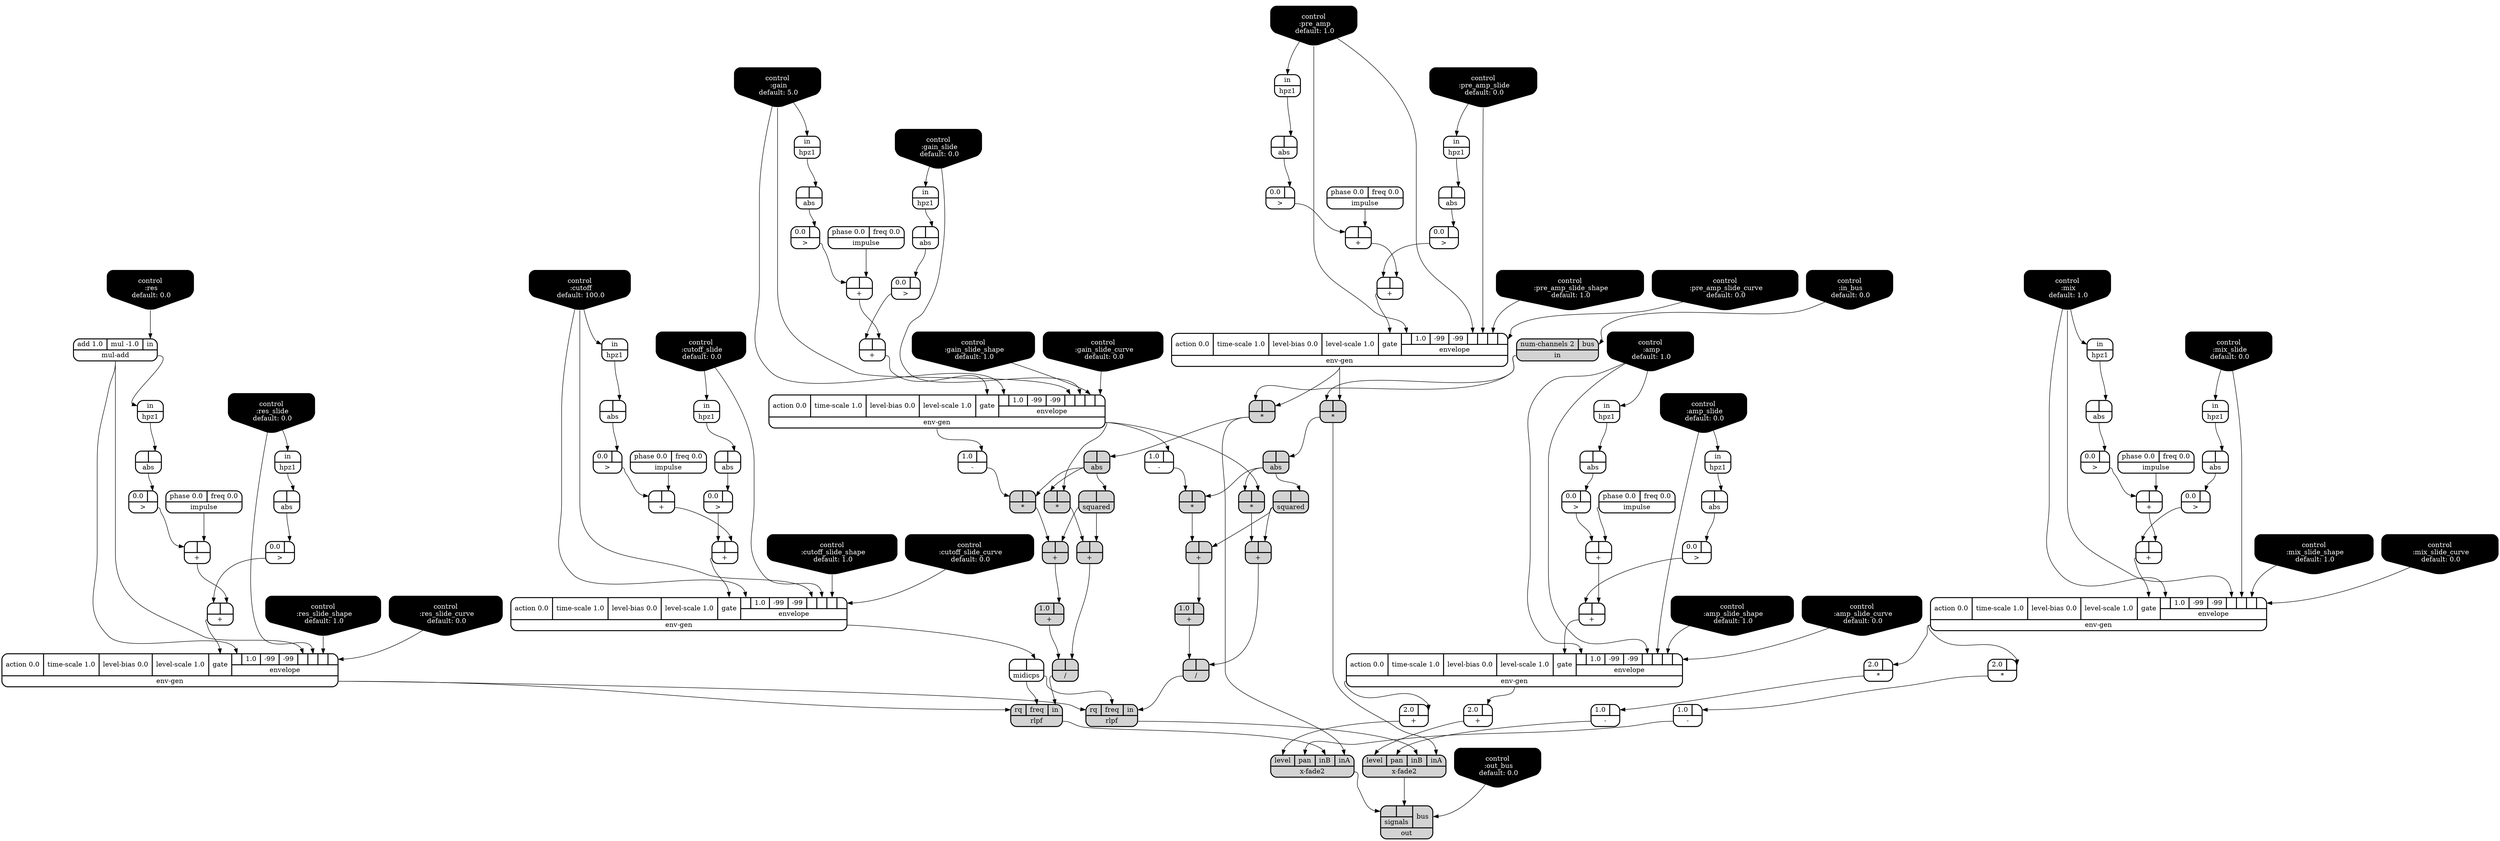 digraph synthdef {
46 [label = "{{ <b> |<a> } |<__UG_NAME__>* }" style="filled, bold, rounded"  shape=record rankdir=LR];
48 [label = "{{ <b> |<a> } |<__UG_NAME__>* }" style="filled, bold, rounded"  shape=record rankdir=LR];
57 [label = "{{ <b> |<a> } |<__UG_NAME__>* }" style="filled, bold, rounded"  shape=record rankdir=LR];
60 [label = "{{ <b> |<a> } |<__UG_NAME__>* }" style="filled, bold, rounded"  shape=record rankdir=LR];
94 [label = "{{ <b> 2.0|<a> } |<__UG_NAME__>* }" style="bold, rounded" shape=record rankdir=LR];
107 [label = "{{ <b> |<a> } |<__UG_NAME__>* }" style="filled, bold, rounded"  shape=record rankdir=LR];
110 [label = "{{ <b> |<a> } |<__UG_NAME__>* }" style="filled, bold, rounded"  shape=record rankdir=LR];
115 [label = "{{ <b> 2.0|<a> } |<__UG_NAME__>* }" style="bold, rounded" shape=record rankdir=LR];
39 [label = "{{ <b> |<a> } |<__UG_NAME__>+ }" style="bold, rounded" shape=record rankdir=LR];
43 [label = "{{ <b> |<a> } |<__UG_NAME__>+ }" style="bold, rounded" shape=record rankdir=LR];
53 [label = "{{ <b> |<a> } |<__UG_NAME__>+ }" style="bold, rounded" shape=record rankdir=LR];
55 [label = "{{ <b> |<a> } |<__UG_NAME__>+ }" style="bold, rounded" shape=record rankdir=LR];
58 [label = "{{ <b> |<a> } |<__UG_NAME__>+ }" style="filled, bold, rounded"  shape=record rankdir=LR];
61 [label = "{{ <b> |<a> } |<__UG_NAME__>+ }" style="filled, bold, rounded"  shape=record rankdir=LR];
62 [label = "{{ <b> 1.0|<a> } |<__UG_NAME__>+ }" style="filled, bold, rounded"  shape=record rankdir=LR];
68 [label = "{{ <b> |<a> } |<__UG_NAME__>+ }" style="bold, rounded" shape=record rankdir=LR];
72 [label = "{{ <b> |<a> } |<__UG_NAME__>+ }" style="bold, rounded" shape=record rankdir=LR];
78 [label = "{{ <b> |<a> } |<__UG_NAME__>+ }" style="bold, rounded" shape=record rankdir=LR];
82 [label = "{{ <b> |<a> } |<__UG_NAME__>+ }" style="bold, rounded" shape=record rankdir=LR];
88 [label = "{{ <b> |<a> } |<__UG_NAME__>+ }" style="bold, rounded" shape=record rankdir=LR];
92 [label = "{{ <b> |<a> } |<__UG_NAME__>+ }" style="bold, rounded" shape=record rankdir=LR];
100 [label = "{{ <b> |<a> } |<__UG_NAME__>+ }" style="bold, rounded" shape=record rankdir=LR];
102 [label = "{{ <b> |<a> } |<__UG_NAME__>+ }" style="bold, rounded" shape=record rankdir=LR];
104 [label = "{{ <b> 2.0|<a> } |<__UG_NAME__>+ }" style="bold, rounded" shape=record rankdir=LR];
108 [label = "{{ <b> |<a> } |<__UG_NAME__>+ }" style="filled, bold, rounded"  shape=record rankdir=LR];
111 [label = "{{ <b> |<a> } |<__UG_NAME__>+ }" style="filled, bold, rounded"  shape=record rankdir=LR];
112 [label = "{{ <b> 1.0|<a> } |<__UG_NAME__>+ }" style="filled, bold, rounded"  shape=record rankdir=LR];
117 [label = "{{ <b> 2.0|<a> } |<__UG_NAME__>+ }" style="bold, rounded" shape=record rankdir=LR];
59 [label = "{{ <b> 1.0|<a> } |<__UG_NAME__>- }" style="bold, rounded" shape=record rankdir=LR];
95 [label = "{{ <b> 1.0|<a> } |<__UG_NAME__>- }" style="bold, rounded" shape=record rankdir=LR];
109 [label = "{{ <b> 1.0|<a> } |<__UG_NAME__>- }" style="bold, rounded" shape=record rankdir=LR];
116 [label = "{{ <b> 1.0|<a> } |<__UG_NAME__>- }" style="bold, rounded" shape=record rankdir=LR];
63 [label = "{{ <b> |<a> } |<__UG_NAME__>/ }" style="filled, bold, rounded"  shape=record rankdir=LR];
113 [label = "{{ <b> |<a> } |<__UG_NAME__>/ }" style="filled, bold, rounded"  shape=record rankdir=LR];
38 [label = "{{ <b> 0.0|<a> } |<__UG_NAME__>\> }" style="bold, rounded" shape=record rankdir=LR];
42 [label = "{{ <b> 0.0|<a> } |<__UG_NAME__>\> }" style="bold, rounded" shape=record rankdir=LR];
52 [label = "{{ <b> 0.0|<a> } |<__UG_NAME__>\> }" style="bold, rounded" shape=record rankdir=LR];
54 [label = "{{ <b> 0.0|<a> } |<__UG_NAME__>\> }" style="bold, rounded" shape=record rankdir=LR];
67 [label = "{{ <b> 0.0|<a> } |<__UG_NAME__>\> }" style="bold, rounded" shape=record rankdir=LR];
71 [label = "{{ <b> 0.0|<a> } |<__UG_NAME__>\> }" style="bold, rounded" shape=record rankdir=LR];
77 [label = "{{ <b> 0.0|<a> } |<__UG_NAME__>\> }" style="bold, rounded" shape=record rankdir=LR];
81 [label = "{{ <b> 0.0|<a> } |<__UG_NAME__>\> }" style="bold, rounded" shape=record rankdir=LR];
87 [label = "{{ <b> 0.0|<a> } |<__UG_NAME__>\> }" style="bold, rounded" shape=record rankdir=LR];
91 [label = "{{ <b> 0.0|<a> } |<__UG_NAME__>\> }" style="bold, rounded" shape=record rankdir=LR];
99 [label = "{{ <b> 0.0|<a> } |<__UG_NAME__>\> }" style="bold, rounded" shape=record rankdir=LR];
101 [label = "{{ <b> 0.0|<a> } |<__UG_NAME__>\> }" style="bold, rounded" shape=record rankdir=LR];
27 [label = "{{ <b> |<a> } |<__UG_NAME__>abs }" style="bold, rounded" shape=record rankdir=LR];
29 [label = "{{ <b> |<a> } |<__UG_NAME__>abs }" style="bold, rounded" shape=record rankdir=LR];
31 [label = "{{ <b> |<a> } |<__UG_NAME__>abs }" style="bold, rounded" shape=record rankdir=LR];
37 [label = "{{ <b> |<a> } |<__UG_NAME__>abs }" style="bold, rounded" shape=record rankdir=LR];
41 [label = "{{ <b> |<a> } |<__UG_NAME__>abs }" style="bold, rounded" shape=record rankdir=LR];
47 [label = "{{ <b> |<a> } |<__UG_NAME__>abs }" style="filled, bold, rounded"  shape=record rankdir=LR];
49 [label = "{{ <b> |<a> } |<__UG_NAME__>abs }" style="filled, bold, rounded"  shape=record rankdir=LR];
66 [label = "{{ <b> |<a> } |<__UG_NAME__>abs }" style="bold, rounded" shape=record rankdir=LR];
70 [label = "{{ <b> |<a> } |<__UG_NAME__>abs }" style="bold, rounded" shape=record rankdir=LR];
76 [label = "{{ <b> |<a> } |<__UG_NAME__>abs }" style="bold, rounded" shape=record rankdir=LR];
80 [label = "{{ <b> |<a> } |<__UG_NAME__>abs }" style="bold, rounded" shape=record rankdir=LR];
86 [label = "{{ <b> |<a> } |<__UG_NAME__>abs }" style="bold, rounded" shape=record rankdir=LR];
90 [label = "{{ <b> |<a> } |<__UG_NAME__>abs }" style="bold, rounded" shape=record rankdir=LR];
98 [label = "{{ <b> |<a> } |<__UG_NAME__>abs }" style="bold, rounded" shape=record rankdir=LR];
0 [label = "control
 :amp
 default: 1.0" shape=invhouse style="rounded, filled, bold" fillcolor=black fontcolor=white ]; 
1 [label = "control
 :amp_slide
 default: 0.0" shape=invhouse style="rounded, filled, bold" fillcolor=black fontcolor=white ]; 
2 [label = "control
 :amp_slide_shape
 default: 1.0" shape=invhouse style="rounded, filled, bold" fillcolor=black fontcolor=white ]; 
3 [label = "control
 :amp_slide_curve
 default: 0.0" shape=invhouse style="rounded, filled, bold" fillcolor=black fontcolor=white ]; 
4 [label = "control
 :mix
 default: 1.0" shape=invhouse style="rounded, filled, bold" fillcolor=black fontcolor=white ]; 
5 [label = "control
 :mix_slide
 default: 0.0" shape=invhouse style="rounded, filled, bold" fillcolor=black fontcolor=white ]; 
6 [label = "control
 :mix_slide_shape
 default: 1.0" shape=invhouse style="rounded, filled, bold" fillcolor=black fontcolor=white ]; 
7 [label = "control
 :mix_slide_curve
 default: 0.0" shape=invhouse style="rounded, filled, bold" fillcolor=black fontcolor=white ]; 
8 [label = "control
 :pre_amp
 default: 1.0" shape=invhouse style="rounded, filled, bold" fillcolor=black fontcolor=white ]; 
9 [label = "control
 :pre_amp_slide
 default: 0.0" shape=invhouse style="rounded, filled, bold" fillcolor=black fontcolor=white ]; 
10 [label = "control
 :pre_amp_slide_shape
 default: 1.0" shape=invhouse style="rounded, filled, bold" fillcolor=black fontcolor=white ]; 
11 [label = "control
 :pre_amp_slide_curve
 default: 0.0" shape=invhouse style="rounded, filled, bold" fillcolor=black fontcolor=white ]; 
12 [label = "control
 :gain
 default: 5.0" shape=invhouse style="rounded, filled, bold" fillcolor=black fontcolor=white ]; 
13 [label = "control
 :gain_slide
 default: 0.0" shape=invhouse style="rounded, filled, bold" fillcolor=black fontcolor=white ]; 
14 [label = "control
 :gain_slide_shape
 default: 1.0" shape=invhouse style="rounded, filled, bold" fillcolor=black fontcolor=white ]; 
15 [label = "control
 :gain_slide_curve
 default: 0.0" shape=invhouse style="rounded, filled, bold" fillcolor=black fontcolor=white ]; 
16 [label = "control
 :cutoff
 default: 100.0" shape=invhouse style="rounded, filled, bold" fillcolor=black fontcolor=white ]; 
17 [label = "control
 :cutoff_slide
 default: 0.0" shape=invhouse style="rounded, filled, bold" fillcolor=black fontcolor=white ]; 
18 [label = "control
 :cutoff_slide_shape
 default: 1.0" shape=invhouse style="rounded, filled, bold" fillcolor=black fontcolor=white ]; 
19 [label = "control
 :cutoff_slide_curve
 default: 0.0" shape=invhouse style="rounded, filled, bold" fillcolor=black fontcolor=white ]; 
20 [label = "control
 :res
 default: 0.0" shape=invhouse style="rounded, filled, bold" fillcolor=black fontcolor=white ]; 
21 [label = "control
 :res_slide
 default: 0.0" shape=invhouse style="rounded, filled, bold" fillcolor=black fontcolor=white ]; 
22 [label = "control
 :res_slide_shape
 default: 1.0" shape=invhouse style="rounded, filled, bold" fillcolor=black fontcolor=white ]; 
23 [label = "control
 :res_slide_curve
 default: 0.0" shape=invhouse style="rounded, filled, bold" fillcolor=black fontcolor=white ]; 
24 [label = "control
 :in_bus
 default: 0.0" shape=invhouse style="rounded, filled, bold" fillcolor=black fontcolor=white ]; 
25 [label = "control
 :out_bus
 default: 0.0" shape=invhouse style="rounded, filled, bold" fillcolor=black fontcolor=white ]; 
44 [label = "{{ <action> action 0.0|<time____scale> time-scale 1.0|<level____bias> level-bias 0.0|<level____scale> level-scale 1.0|<gate> gate|{{<envelope___control___0>|1.0|-99|-99|<envelope___control___4>|<envelope___control___5>|<envelope___control___6>|<envelope___control___7>}|envelope}} |<__UG_NAME__>env-gen }" style="bold, rounded" shape=record rankdir=LR];
56 [label = "{{ <action> action 0.0|<time____scale> time-scale 1.0|<level____bias> level-bias 0.0|<level____scale> level-scale 1.0|<gate> gate|{{<envelope___control___0>|1.0|-99|-99|<envelope___control___4>|<envelope___control___5>|<envelope___control___6>|<envelope___control___7>}|envelope}} |<__UG_NAME__>env-gen }" style="bold, rounded" shape=record rankdir=LR];
73 [label = "{{ <action> action 0.0|<time____scale> time-scale 1.0|<level____bias> level-bias 0.0|<level____scale> level-scale 1.0|<gate> gate|{{<envelope___control___0>|1.0|-99|-99|<envelope___control___4>|<envelope___control___5>|<envelope___control___6>|<envelope___control___7>}|envelope}} |<__UG_NAME__>env-gen }" style="bold, rounded" shape=record rankdir=LR];
83 [label = "{{ <action> action 0.0|<time____scale> time-scale 1.0|<level____bias> level-bias 0.0|<level____scale> level-scale 1.0|<gate> gate|{{<envelope___mul____add___0>|1.0|-99|-99|<envelope___mul____add___4>|<envelope___control___5>|<envelope___control___6>|<envelope___control___7>}|envelope}} |<__UG_NAME__>env-gen }" style="bold, rounded" shape=record rankdir=LR];
93 [label = "{{ <action> action 0.0|<time____scale> time-scale 1.0|<level____bias> level-bias 0.0|<level____scale> level-scale 1.0|<gate> gate|{{<envelope___control___0>|1.0|-99|-99|<envelope___control___4>|<envelope___control___5>|<envelope___control___6>|<envelope___control___7>}|envelope}} |<__UG_NAME__>env-gen }" style="bold, rounded" shape=record rankdir=LR];
103 [label = "{{ <action> action 0.0|<time____scale> time-scale 1.0|<level____bias> level-bias 0.0|<level____scale> level-scale 1.0|<gate> gate|{{<envelope___control___0>|1.0|-99|-99|<envelope___control___4>|<envelope___control___5>|<envelope___control___6>|<envelope___control___7>}|envelope}} |<__UG_NAME__>env-gen }" style="bold, rounded" shape=record rankdir=LR];
26 [label = "{{ <in> in} |<__UG_NAME__>hpz1 }" style="bold, rounded" shape=record rankdir=LR];
28 [label = "{{ <in> in} |<__UG_NAME__>hpz1 }" style="bold, rounded" shape=record rankdir=LR];
30 [label = "{{ <in> in} |<__UG_NAME__>hpz1 }" style="bold, rounded" shape=record rankdir=LR];
34 [label = "{{ <in> in} |<__UG_NAME__>hpz1 }" style="bold, rounded" shape=record rankdir=LR];
36 [label = "{{ <in> in} |<__UG_NAME__>hpz1 }" style="bold, rounded" shape=record rankdir=LR];
40 [label = "{{ <in> in} |<__UG_NAME__>hpz1 }" style="bold, rounded" shape=record rankdir=LR];
65 [label = "{{ <in> in} |<__UG_NAME__>hpz1 }" style="bold, rounded" shape=record rankdir=LR];
69 [label = "{{ <in> in} |<__UG_NAME__>hpz1 }" style="bold, rounded" shape=record rankdir=LR];
79 [label = "{{ <in> in} |<__UG_NAME__>hpz1 }" style="bold, rounded" shape=record rankdir=LR];
85 [label = "{{ <in> in} |<__UG_NAME__>hpz1 }" style="bold, rounded" shape=record rankdir=LR];
89 [label = "{{ <in> in} |<__UG_NAME__>hpz1 }" style="bold, rounded" shape=record rankdir=LR];
97 [label = "{{ <in> in} |<__UG_NAME__>hpz1 }" style="bold, rounded" shape=record rankdir=LR];
32 [label = "{{ <phase> phase 0.0|<freq> freq 0.0} |<__UG_NAME__>impulse }" style="bold, rounded" shape=record rankdir=LR];
35 [label = "{{ <phase> phase 0.0|<freq> freq 0.0} |<__UG_NAME__>impulse }" style="bold, rounded" shape=record rankdir=LR];
51 [label = "{{ <phase> phase 0.0|<freq> freq 0.0} |<__UG_NAME__>impulse }" style="bold, rounded" shape=record rankdir=LR];
64 [label = "{{ <phase> phase 0.0|<freq> freq 0.0} |<__UG_NAME__>impulse }" style="bold, rounded" shape=record rankdir=LR];
75 [label = "{{ <phase> phase 0.0|<freq> freq 0.0} |<__UG_NAME__>impulse }" style="bold, rounded" shape=record rankdir=LR];
96 [label = "{{ <phase> phase 0.0|<freq> freq 0.0} |<__UG_NAME__>impulse }" style="bold, rounded" shape=record rankdir=LR];
45 [label = "{{ <num____channels> num-channels 2|<bus> bus} |<__UG_NAME__>in }" style="filled, bold, rounded"  shape=record rankdir=LR];
74 [label = "{{ <b> |<a> } |<__UG_NAME__>midicps }" style="bold, rounded" shape=record rankdir=LR];
33 [label = "{{ <add> add 1.0|<mul> mul -1.0|<in> in} |<__UG_NAME__>mul-add }" style="bold, rounded" shape=record rankdir=LR];
119 [label = "{{ {{<signals___x____fade2___0>|<signals___x____fade2___1>}|signals}|<bus> bus} |<__UG_NAME__>out }" style="filled, bold, rounded"  shape=record rankdir=LR];
84 [label = "{{ <rq> rq|<freq> freq|<in> in} |<__UG_NAME__>rlpf }" style="filled, bold, rounded"  shape=record rankdir=LR];
114 [label = "{{ <rq> rq|<freq> freq|<in> in} |<__UG_NAME__>rlpf }" style="filled, bold, rounded"  shape=record rankdir=LR];
50 [label = "{{ <b> |<a> } |<__UG_NAME__>squared }" style="filled, bold, rounded"  shape=record rankdir=LR];
106 [label = "{{ <b> |<a> } |<__UG_NAME__>squared }" style="filled, bold, rounded"  shape=record rankdir=LR];
105 [label = "{{ <level> level|<pan> pan|<inb> inB|<ina> inA} |<__UG_NAME__>x-fade2 }" style="filled, bold, rounded"  shape=record rankdir=LR];
118 [label = "{{ <level> level|<pan> pan|<inb> inB|<ina> inA} |<__UG_NAME__>x-fade2 }" style="filled, bold, rounded"  shape=record rankdir=LR];

44:__UG_NAME__ -> 46:a ;
45:__UG_NAME__ -> 46:b ;
44:__UG_NAME__ -> 48:a ;
45:__UG_NAME__ -> 48:b ;
56:__UG_NAME__ -> 57:a ;
49:__UG_NAME__ -> 57:b ;
49:__UG_NAME__ -> 60:a ;
59:__UG_NAME__ -> 60:b ;
93:__UG_NAME__ -> 94:a ;
56:__UG_NAME__ -> 107:a ;
47:__UG_NAME__ -> 107:b ;
47:__UG_NAME__ -> 110:a ;
109:__UG_NAME__ -> 110:b ;
93:__UG_NAME__ -> 115:a ;
35:__UG_NAME__ -> 39:a ;
38:__UG_NAME__ -> 39:b ;
39:__UG_NAME__ -> 43:a ;
42:__UG_NAME__ -> 43:b ;
51:__UG_NAME__ -> 53:a ;
52:__UG_NAME__ -> 53:b ;
53:__UG_NAME__ -> 55:a ;
54:__UG_NAME__ -> 55:b ;
50:__UG_NAME__ -> 58:a ;
57:__UG_NAME__ -> 58:b ;
50:__UG_NAME__ -> 61:a ;
60:__UG_NAME__ -> 61:b ;
61:__UG_NAME__ -> 62:a ;
64:__UG_NAME__ -> 68:a ;
67:__UG_NAME__ -> 68:b ;
68:__UG_NAME__ -> 72:a ;
71:__UG_NAME__ -> 72:b ;
75:__UG_NAME__ -> 78:a ;
77:__UG_NAME__ -> 78:b ;
78:__UG_NAME__ -> 82:a ;
81:__UG_NAME__ -> 82:b ;
32:__UG_NAME__ -> 88:a ;
87:__UG_NAME__ -> 88:b ;
88:__UG_NAME__ -> 92:a ;
91:__UG_NAME__ -> 92:b ;
96:__UG_NAME__ -> 100:a ;
99:__UG_NAME__ -> 100:b ;
100:__UG_NAME__ -> 102:a ;
101:__UG_NAME__ -> 102:b ;
103:__UG_NAME__ -> 104:a ;
106:__UG_NAME__ -> 108:a ;
107:__UG_NAME__ -> 108:b ;
106:__UG_NAME__ -> 111:a ;
110:__UG_NAME__ -> 111:b ;
111:__UG_NAME__ -> 112:a ;
103:__UG_NAME__ -> 117:a ;
56:__UG_NAME__ -> 59:a ;
94:__UG_NAME__ -> 95:a ;
56:__UG_NAME__ -> 109:a ;
115:__UG_NAME__ -> 116:a ;
58:__UG_NAME__ -> 63:a ;
62:__UG_NAME__ -> 63:b ;
108:__UG_NAME__ -> 113:a ;
112:__UG_NAME__ -> 113:b ;
37:__UG_NAME__ -> 38:a ;
41:__UG_NAME__ -> 42:a ;
29:__UG_NAME__ -> 52:a ;
27:__UG_NAME__ -> 54:a ;
66:__UG_NAME__ -> 67:a ;
70:__UG_NAME__ -> 71:a ;
76:__UG_NAME__ -> 77:a ;
80:__UG_NAME__ -> 81:a ;
86:__UG_NAME__ -> 87:a ;
90:__UG_NAME__ -> 91:a ;
98:__UG_NAME__ -> 99:a ;
31:__UG_NAME__ -> 101:a ;
26:__UG_NAME__ -> 27:a ;
28:__UG_NAME__ -> 29:a ;
30:__UG_NAME__ -> 31:a ;
36:__UG_NAME__ -> 37:a ;
40:__UG_NAME__ -> 41:a ;
46:__UG_NAME__ -> 47:a ;
48:__UG_NAME__ -> 49:a ;
65:__UG_NAME__ -> 66:a ;
69:__UG_NAME__ -> 70:a ;
34:__UG_NAME__ -> 76:a ;
79:__UG_NAME__ -> 80:a ;
85:__UG_NAME__ -> 86:a ;
89:__UG_NAME__ -> 90:a ;
97:__UG_NAME__ -> 98:a ;
8:__UG_NAME__ -> 44:envelope___control___0 ;
8:__UG_NAME__ -> 44:envelope___control___4 ;
9:__UG_NAME__ -> 44:envelope___control___5 ;
10:__UG_NAME__ -> 44:envelope___control___6 ;
11:__UG_NAME__ -> 44:envelope___control___7 ;
43:__UG_NAME__ -> 44:gate ;
12:__UG_NAME__ -> 56:envelope___control___0 ;
12:__UG_NAME__ -> 56:envelope___control___4 ;
13:__UG_NAME__ -> 56:envelope___control___5 ;
14:__UG_NAME__ -> 56:envelope___control___6 ;
15:__UG_NAME__ -> 56:envelope___control___7 ;
55:__UG_NAME__ -> 56:gate ;
16:__UG_NAME__ -> 73:envelope___control___0 ;
16:__UG_NAME__ -> 73:envelope___control___4 ;
17:__UG_NAME__ -> 73:envelope___control___5 ;
18:__UG_NAME__ -> 73:envelope___control___6 ;
19:__UG_NAME__ -> 73:envelope___control___7 ;
72:__UG_NAME__ -> 73:gate ;
33:__UG_NAME__ -> 83:envelope___mul____add___0 ;
33:__UG_NAME__ -> 83:envelope___mul____add___4 ;
21:__UG_NAME__ -> 83:envelope___control___5 ;
22:__UG_NAME__ -> 83:envelope___control___6 ;
23:__UG_NAME__ -> 83:envelope___control___7 ;
82:__UG_NAME__ -> 83:gate ;
4:__UG_NAME__ -> 93:envelope___control___0 ;
4:__UG_NAME__ -> 93:envelope___control___4 ;
5:__UG_NAME__ -> 93:envelope___control___5 ;
6:__UG_NAME__ -> 93:envelope___control___6 ;
7:__UG_NAME__ -> 93:envelope___control___7 ;
92:__UG_NAME__ -> 93:gate ;
0:__UG_NAME__ -> 103:envelope___control___0 ;
0:__UG_NAME__ -> 103:envelope___control___4 ;
1:__UG_NAME__ -> 103:envelope___control___5 ;
2:__UG_NAME__ -> 103:envelope___control___6 ;
3:__UG_NAME__ -> 103:envelope___control___7 ;
102:__UG_NAME__ -> 103:gate ;
13:__UG_NAME__ -> 26:in ;
12:__UG_NAME__ -> 28:in ;
1:__UG_NAME__ -> 30:in ;
33:__UG_NAME__ -> 34:in ;
8:__UG_NAME__ -> 36:in ;
9:__UG_NAME__ -> 40:in ;
16:__UG_NAME__ -> 65:in ;
17:__UG_NAME__ -> 69:in ;
21:__UG_NAME__ -> 79:in ;
4:__UG_NAME__ -> 85:in ;
5:__UG_NAME__ -> 89:in ;
0:__UG_NAME__ -> 97:in ;
24:__UG_NAME__ -> 45:bus ;
73:__UG_NAME__ -> 74:a ;
20:__UG_NAME__ -> 33:in ;
25:__UG_NAME__ -> 119:bus ;
105:__UG_NAME__ -> 119:signals___x____fade2___0 ;
118:__UG_NAME__ -> 119:signals___x____fade2___1 ;
63:__UG_NAME__ -> 84:in ;
74:__UG_NAME__ -> 84:freq ;
83:__UG_NAME__ -> 84:rq ;
113:__UG_NAME__ -> 114:in ;
74:__UG_NAME__ -> 114:freq ;
83:__UG_NAME__ -> 114:rq ;
49:__UG_NAME__ -> 50:a ;
47:__UG_NAME__ -> 106:a ;
48:__UG_NAME__ -> 105:ina ;
84:__UG_NAME__ -> 105:inb ;
95:__UG_NAME__ -> 105:pan ;
104:__UG_NAME__ -> 105:level ;
46:__UG_NAME__ -> 118:ina ;
114:__UG_NAME__ -> 118:inb ;
116:__UG_NAME__ -> 118:pan ;
117:__UG_NAME__ -> 118:level ;

}